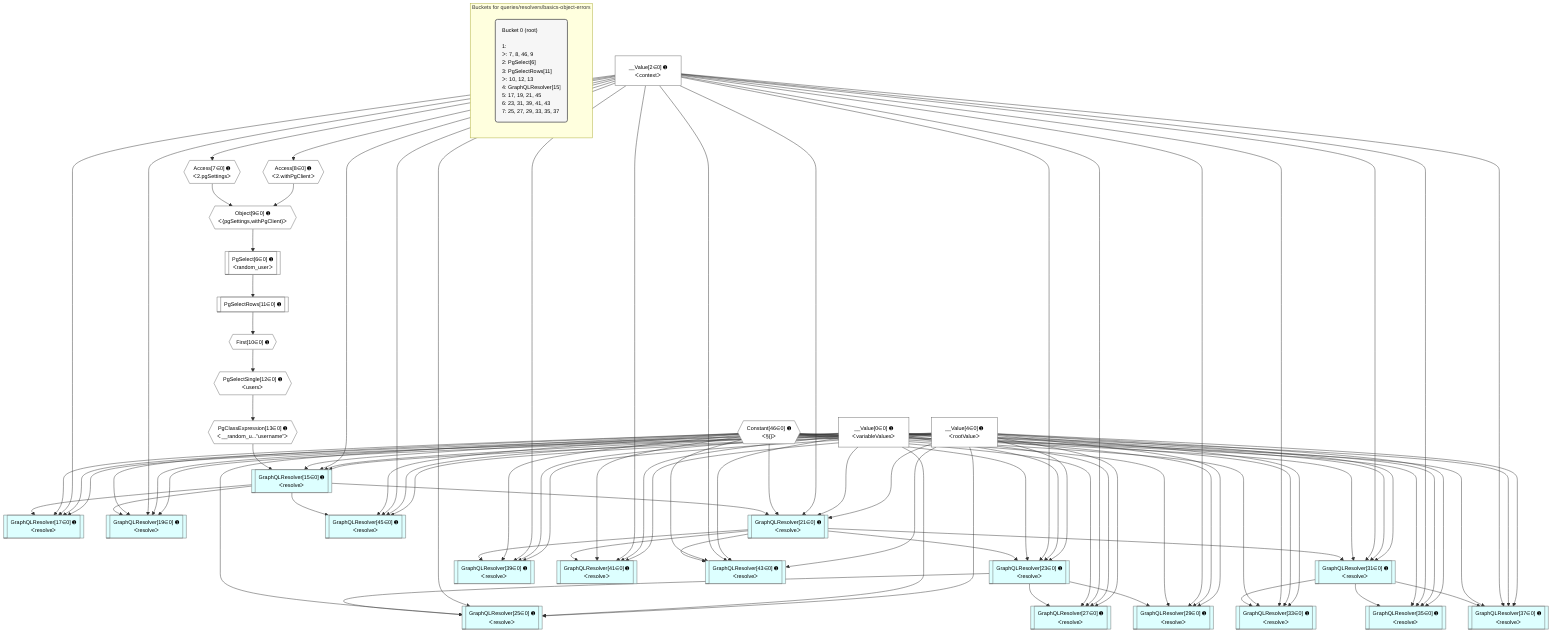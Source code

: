 %%{init: {'themeVariables': { 'fontSize': '12px'}}}%%
graph TD
    classDef path fill:#eee,stroke:#000,color:#000
    classDef plan fill:#fff,stroke-width:1px,color:#000
    classDef itemplan fill:#fff,stroke-width:2px,color:#000
    classDef unbatchedplan fill:#dff,stroke-width:1px,color:#000
    classDef sideeffectplan fill:#fcc,stroke-width:2px,color:#000
    classDef bucket fill:#f6f6f6,color:#000,stroke-width:2px,text-align:left


    %% plan dependencies
    GraphQLResolver15[["GraphQLResolver[15∈0] ➊<br />ᐸresolveᐳ"]]:::unbatchedplan
    PgClassExpression13{{"PgClassExpression[13∈0] ➊<br />ᐸ__random_u...”username”ᐳ"}}:::plan
    Constant46{{"Constant[46∈0] ➊<br />ᐸ§{}ᐳ"}}:::plan
    __Value2["__Value[2∈0] ➊<br />ᐸcontextᐳ"]:::plan
    __Value0["__Value[0∈0] ➊<br />ᐸvariableValuesᐳ"]:::plan
    __Value4["__Value[4∈0] ➊<br />ᐸrootValueᐳ"]:::plan
    PgClassExpression13 & Constant46 & __Value2 & __Value0 & __Value4 --> GraphQLResolver15
    GraphQLResolver17[["GraphQLResolver[17∈0] ➊<br />ᐸresolveᐳ"]]:::unbatchedplan
    GraphQLResolver15 & Constant46 & __Value2 & __Value0 & __Value4 --> GraphQLResolver17
    GraphQLResolver19[["GraphQLResolver[19∈0] ➊<br />ᐸresolveᐳ"]]:::unbatchedplan
    GraphQLResolver15 & Constant46 & __Value2 & __Value0 & __Value4 --> GraphQLResolver19
    GraphQLResolver21[["GraphQLResolver[21∈0] ➊<br />ᐸresolveᐳ"]]:::unbatchedplan
    GraphQLResolver15 & Constant46 & __Value2 & __Value0 & __Value4 --> GraphQLResolver21
    GraphQLResolver23[["GraphQLResolver[23∈0] ➊<br />ᐸresolveᐳ"]]:::unbatchedplan
    GraphQLResolver21 & Constant46 & __Value2 & __Value0 & __Value4 --> GraphQLResolver23
    GraphQLResolver25[["GraphQLResolver[25∈0] ➊<br />ᐸresolveᐳ"]]:::unbatchedplan
    GraphQLResolver23 & Constant46 & __Value2 & __Value0 & __Value4 --> GraphQLResolver25
    GraphQLResolver27[["GraphQLResolver[27∈0] ➊<br />ᐸresolveᐳ"]]:::unbatchedplan
    GraphQLResolver23 & Constant46 & __Value2 & __Value0 & __Value4 --> GraphQLResolver27
    GraphQLResolver29[["GraphQLResolver[29∈0] ➊<br />ᐸresolveᐳ"]]:::unbatchedplan
    GraphQLResolver23 & Constant46 & __Value2 & __Value0 & __Value4 --> GraphQLResolver29
    GraphQLResolver31[["GraphQLResolver[31∈0] ➊<br />ᐸresolveᐳ"]]:::unbatchedplan
    GraphQLResolver21 & Constant46 & __Value2 & __Value0 & __Value4 --> GraphQLResolver31
    GraphQLResolver33[["GraphQLResolver[33∈0] ➊<br />ᐸresolveᐳ"]]:::unbatchedplan
    GraphQLResolver31 & Constant46 & __Value2 & __Value0 & __Value4 --> GraphQLResolver33
    GraphQLResolver35[["GraphQLResolver[35∈0] ➊<br />ᐸresolveᐳ"]]:::unbatchedplan
    GraphQLResolver31 & Constant46 & __Value2 & __Value0 & __Value4 --> GraphQLResolver35
    GraphQLResolver37[["GraphQLResolver[37∈0] ➊<br />ᐸresolveᐳ"]]:::unbatchedplan
    GraphQLResolver31 & Constant46 & __Value2 & __Value0 & __Value4 --> GraphQLResolver37
    GraphQLResolver39[["GraphQLResolver[39∈0] ➊<br />ᐸresolveᐳ"]]:::unbatchedplan
    GraphQLResolver21 & Constant46 & __Value2 & __Value0 & __Value4 --> GraphQLResolver39
    GraphQLResolver41[["GraphQLResolver[41∈0] ➊<br />ᐸresolveᐳ"]]:::unbatchedplan
    GraphQLResolver21 & Constant46 & __Value2 & __Value0 & __Value4 --> GraphQLResolver41
    GraphQLResolver43[["GraphQLResolver[43∈0] ➊<br />ᐸresolveᐳ"]]:::unbatchedplan
    GraphQLResolver21 & Constant46 & __Value2 & __Value0 & __Value4 --> GraphQLResolver43
    GraphQLResolver45[["GraphQLResolver[45∈0] ➊<br />ᐸresolveᐳ"]]:::unbatchedplan
    GraphQLResolver15 & Constant46 & __Value2 & __Value0 & __Value4 --> GraphQLResolver45
    Object9{{"Object[9∈0] ➊<br />ᐸ{pgSettings,withPgClient}ᐳ"}}:::plan
    Access7{{"Access[7∈0] ➊<br />ᐸ2.pgSettingsᐳ"}}:::plan
    Access8{{"Access[8∈0] ➊<br />ᐸ2.withPgClientᐳ"}}:::plan
    Access7 & Access8 --> Object9
    PgSelect6[["PgSelect[6∈0] ➊<br />ᐸrandom_userᐳ"]]:::plan
    Object9 --> PgSelect6
    __Value2 --> Access7
    __Value2 --> Access8
    First10{{"First[10∈0] ➊"}}:::plan
    PgSelectRows11[["PgSelectRows[11∈0] ➊"]]:::plan
    PgSelectRows11 --> First10
    PgSelect6 --> PgSelectRows11
    PgSelectSingle12{{"PgSelectSingle[12∈0] ➊<br />ᐸusersᐳ"}}:::plan
    First10 --> PgSelectSingle12
    PgSelectSingle12 --> PgClassExpression13

    %% define steps

    subgraph "Buckets for queries/resolvers/basics-object-errors"
    Bucket0("Bucket 0 (root)<br /><br />1: <br />ᐳ: 7, 8, 46, 9<br />2: PgSelect[6]<br />3: PgSelectRows[11]<br />ᐳ: 10, 12, 13<br />4: GraphQLResolver[15]<br />5: 17, 19, 21, 45<br />6: 23, 31, 39, 41, 43<br />7: 25, 27, 29, 33, 35, 37"):::bucket
    classDef bucket0 stroke:#696969
    class Bucket0,__Value0,__Value2,__Value4,PgSelect6,Access7,Access8,Object9,First10,PgSelectRows11,PgSelectSingle12,PgClassExpression13,GraphQLResolver15,GraphQLResolver17,GraphQLResolver19,GraphQLResolver21,GraphQLResolver23,GraphQLResolver25,GraphQLResolver27,GraphQLResolver29,GraphQLResolver31,GraphQLResolver33,GraphQLResolver35,GraphQLResolver37,GraphQLResolver39,GraphQLResolver41,GraphQLResolver43,GraphQLResolver45,Constant46 bucket0
    end